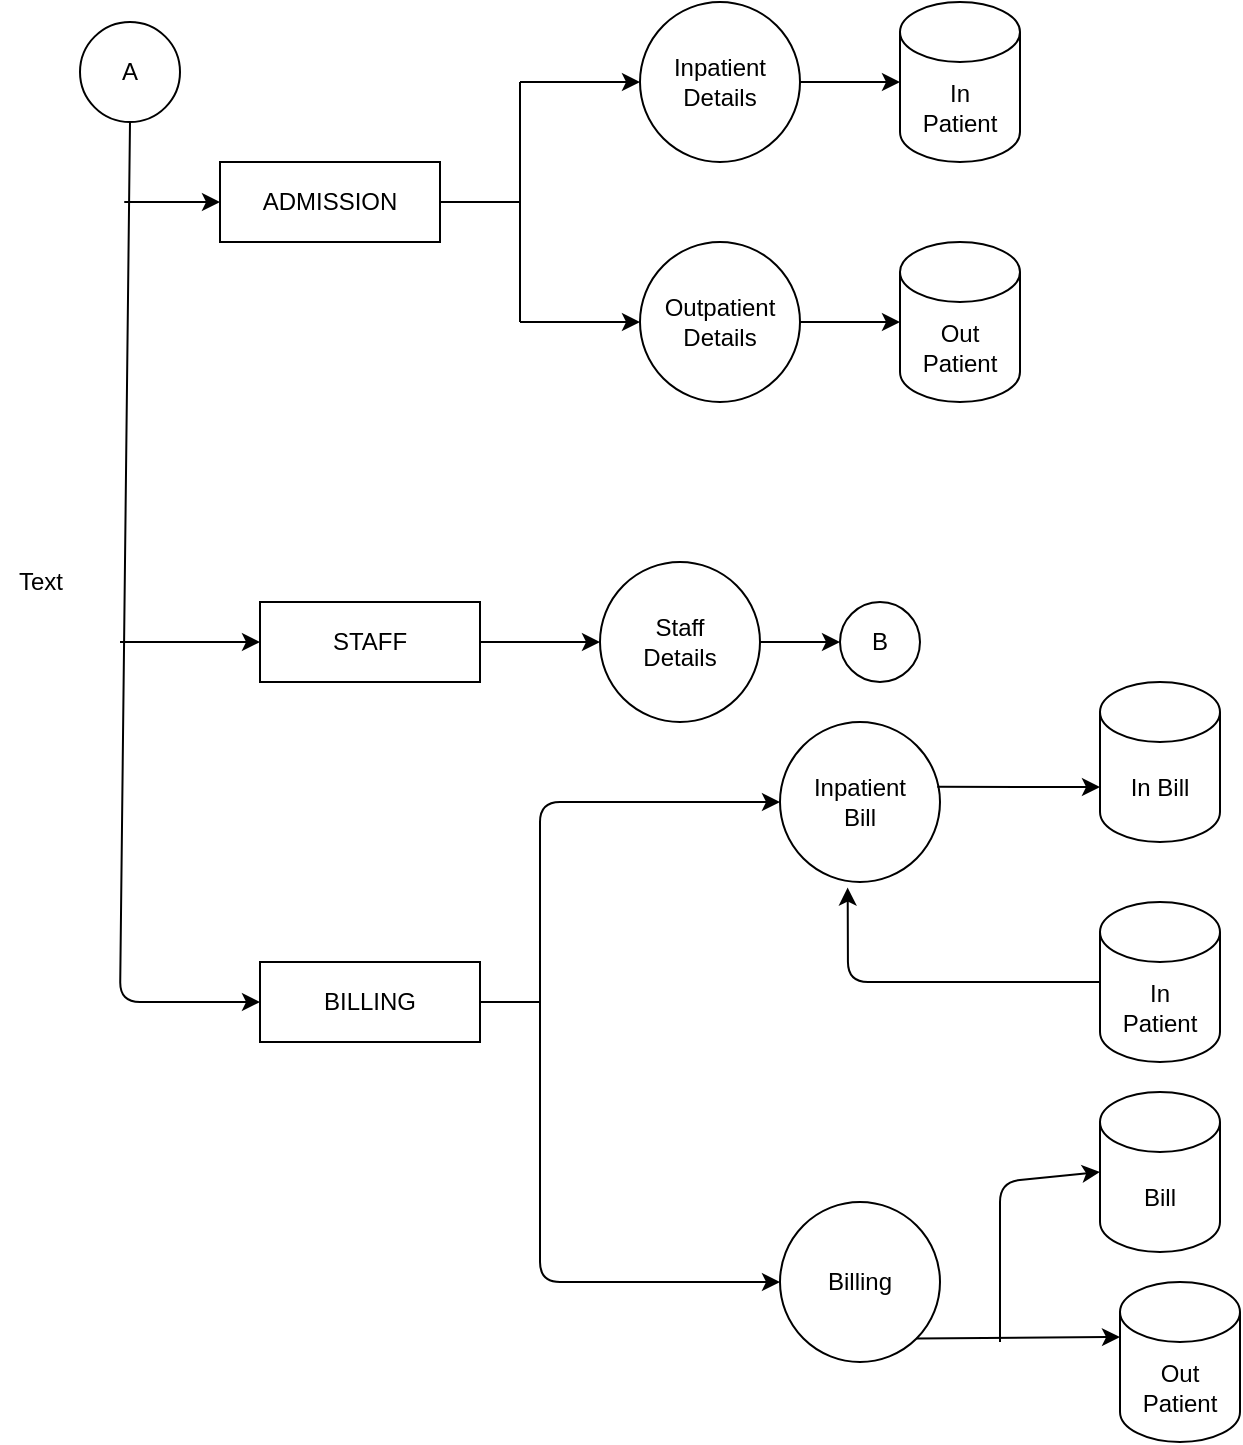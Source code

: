 <mxfile version="14.6.1" type="github">
  <diagram id="xGOAraoEZ1aiz_vKUE-Z" name="Page-1">
    <mxGraphModel dx="1865" dy="580" grid="1" gridSize="10" guides="1" tooltips="1" connect="1" arrows="1" fold="1" page="1" pageScale="1" pageWidth="827" pageHeight="1169" math="0" shadow="0">
      <root>
        <mxCell id="0" />
        <mxCell id="1" parent="0" />
        <mxCell id="sZ7YNYv6WFgdoLJJL-gc-18" value="A" style="ellipse;whiteSpace=wrap;html=1;aspect=fixed;" vertex="1" parent="1">
          <mxGeometry x="20" y="50" width="50" height="50" as="geometry" />
        </mxCell>
        <mxCell id="sZ7YNYv6WFgdoLJJL-gc-19" value="" style="endArrow=classic;html=1;exitX=0.5;exitY=1;exitDx=0;exitDy=0;" edge="1" parent="1" source="sZ7YNYv6WFgdoLJJL-gc-18">
          <mxGeometry width="50" height="50" relative="1" as="geometry">
            <mxPoint x="60" y="250" as="sourcePoint" />
            <mxPoint x="110" y="540" as="targetPoint" />
            <Array as="points">
              <mxPoint x="40" y="540" />
              <mxPoint x="100" y="540" />
            </Array>
          </mxGeometry>
        </mxCell>
        <mxCell id="sZ7YNYv6WFgdoLJJL-gc-20" value="" style="endArrow=classic;html=1;" edge="1" parent="1">
          <mxGeometry width="50" height="50" relative="1" as="geometry">
            <mxPoint x="50" y="140" as="sourcePoint" />
            <mxPoint x="90" y="140" as="targetPoint" />
            <Array as="points">
              <mxPoint x="40" y="140" />
              <mxPoint x="50" y="140" />
            </Array>
          </mxGeometry>
        </mxCell>
        <mxCell id="sZ7YNYv6WFgdoLJJL-gc-21" value="ADMISSION" style="rounded=0;whiteSpace=wrap;html=1;" vertex="1" parent="1">
          <mxGeometry x="90" y="120" width="110" height="40" as="geometry" />
        </mxCell>
        <mxCell id="sZ7YNYv6WFgdoLJJL-gc-22" value="" style="endArrow=none;html=1;" edge="1" parent="1">
          <mxGeometry width="50" height="50" relative="1" as="geometry">
            <mxPoint x="240" y="200" as="sourcePoint" />
            <mxPoint x="240" y="80" as="targetPoint" />
          </mxGeometry>
        </mxCell>
        <mxCell id="sZ7YNYv6WFgdoLJJL-gc-24" value="" style="endArrow=classic;html=1;" edge="1" parent="1">
          <mxGeometry width="50" height="50" relative="1" as="geometry">
            <mxPoint x="240" y="80" as="sourcePoint" />
            <mxPoint x="300" y="80" as="targetPoint" />
          </mxGeometry>
        </mxCell>
        <mxCell id="sZ7YNYv6WFgdoLJJL-gc-25" value="" style="endArrow=classic;html=1;" edge="1" parent="1">
          <mxGeometry width="50" height="50" relative="1" as="geometry">
            <mxPoint x="240" y="200" as="sourcePoint" />
            <mxPoint x="300" y="200" as="targetPoint" />
          </mxGeometry>
        </mxCell>
        <mxCell id="sZ7YNYv6WFgdoLJJL-gc-26" value="" style="endArrow=none;html=1;exitX=1;exitY=0.5;exitDx=0;exitDy=0;" edge="1" parent="1" source="sZ7YNYv6WFgdoLJJL-gc-21">
          <mxGeometry width="50" height="50" relative="1" as="geometry">
            <mxPoint x="210" y="170" as="sourcePoint" />
            <mxPoint x="240" y="140" as="targetPoint" />
          </mxGeometry>
        </mxCell>
        <mxCell id="sZ7YNYv6WFgdoLJJL-gc-27" value="Inpatient&lt;br&gt;Details" style="ellipse;whiteSpace=wrap;html=1;aspect=fixed;" vertex="1" parent="1">
          <mxGeometry x="300" y="40" width="80" height="80" as="geometry" />
        </mxCell>
        <mxCell id="sZ7YNYv6WFgdoLJJL-gc-28" value="Outpatient&lt;br&gt;Details" style="ellipse;whiteSpace=wrap;html=1;aspect=fixed;" vertex="1" parent="1">
          <mxGeometry x="300" y="160" width="80" height="80" as="geometry" />
        </mxCell>
        <mxCell id="sZ7YNYv6WFgdoLJJL-gc-29" value="" style="endArrow=classic;html=1;exitX=1;exitY=0.5;exitDx=0;exitDy=0;" edge="1" parent="1" source="sZ7YNYv6WFgdoLJJL-gc-28">
          <mxGeometry width="50" height="50" relative="1" as="geometry">
            <mxPoint x="400" y="220" as="sourcePoint" />
            <mxPoint x="430" y="200" as="targetPoint" />
          </mxGeometry>
        </mxCell>
        <mxCell id="sZ7YNYv6WFgdoLJJL-gc-31" value="" style="endArrow=classic;html=1;exitX=1;exitY=0.5;exitDx=0;exitDy=0;" edge="1" parent="1" source="sZ7YNYv6WFgdoLJJL-gc-27">
          <mxGeometry width="50" height="50" relative="1" as="geometry">
            <mxPoint x="380" y="90" as="sourcePoint" />
            <mxPoint x="430" y="80" as="targetPoint" />
          </mxGeometry>
        </mxCell>
        <mxCell id="sZ7YNYv6WFgdoLJJL-gc-32" value="In&lt;br&gt;Patient" style="shape=cylinder3;whiteSpace=wrap;html=1;boundedLbl=1;backgroundOutline=1;size=15;" vertex="1" parent="1">
          <mxGeometry x="430" y="40" width="60" height="80" as="geometry" />
        </mxCell>
        <mxCell id="sZ7YNYv6WFgdoLJJL-gc-33" value="Out&lt;br&gt;Patient" style="shape=cylinder3;whiteSpace=wrap;html=1;boundedLbl=1;backgroundOutline=1;size=15;" vertex="1" parent="1">
          <mxGeometry x="430" y="160" width="60" height="80" as="geometry" />
        </mxCell>
        <mxCell id="sZ7YNYv6WFgdoLJJL-gc-34" value="" style="endArrow=classic;html=1;" edge="1" parent="1">
          <mxGeometry width="50" height="50" relative="1" as="geometry">
            <mxPoint x="40" y="360" as="sourcePoint" />
            <mxPoint x="110" y="360" as="targetPoint" />
          </mxGeometry>
        </mxCell>
        <mxCell id="sZ7YNYv6WFgdoLJJL-gc-35" value="STAFF" style="rounded=0;whiteSpace=wrap;html=1;" vertex="1" parent="1">
          <mxGeometry x="110" y="340" width="110" height="40" as="geometry" />
        </mxCell>
        <mxCell id="sZ7YNYv6WFgdoLJJL-gc-36" value="" style="endArrow=classic;html=1;exitX=1;exitY=0.5;exitDx=0;exitDy=0;" edge="1" parent="1" source="sZ7YNYv6WFgdoLJJL-gc-35">
          <mxGeometry width="50" height="50" relative="1" as="geometry">
            <mxPoint x="250" y="380" as="sourcePoint" />
            <mxPoint x="280" y="360" as="targetPoint" />
          </mxGeometry>
        </mxCell>
        <mxCell id="sZ7YNYv6WFgdoLJJL-gc-37" value="Staff&lt;br&gt;Details" style="ellipse;whiteSpace=wrap;html=1;aspect=fixed;" vertex="1" parent="1">
          <mxGeometry x="280" y="320" width="80" height="80" as="geometry" />
        </mxCell>
        <mxCell id="sZ7YNYv6WFgdoLJJL-gc-38" value="" style="endArrow=classic;html=1;exitX=1;exitY=0.5;exitDx=0;exitDy=0;" edge="1" parent="1" source="sZ7YNYv6WFgdoLJJL-gc-37">
          <mxGeometry width="50" height="50" relative="1" as="geometry">
            <mxPoint x="360" y="380" as="sourcePoint" />
            <mxPoint x="400" y="360" as="targetPoint" />
          </mxGeometry>
        </mxCell>
        <mxCell id="sZ7YNYv6WFgdoLJJL-gc-39" value="B" style="ellipse;whiteSpace=wrap;html=1;aspect=fixed;" vertex="1" parent="1">
          <mxGeometry x="400" y="340" width="40" height="40" as="geometry" />
        </mxCell>
        <mxCell id="sZ7YNYv6WFgdoLJJL-gc-40" value="BILLING" style="rounded=0;whiteSpace=wrap;html=1;" vertex="1" parent="1">
          <mxGeometry x="110" y="520" width="110" height="40" as="geometry" />
        </mxCell>
        <mxCell id="sZ7YNYv6WFgdoLJJL-gc-41" value="" style="endArrow=none;html=1;exitX=1;exitY=0.5;exitDx=0;exitDy=0;" edge="1" parent="1" source="sZ7YNYv6WFgdoLJJL-gc-40">
          <mxGeometry width="50" height="50" relative="1" as="geometry">
            <mxPoint x="230" y="560" as="sourcePoint" />
            <mxPoint x="250" y="540" as="targetPoint" />
          </mxGeometry>
        </mxCell>
        <mxCell id="sZ7YNYv6WFgdoLJJL-gc-42" value="" style="endArrow=classic;html=1;" edge="1" parent="1">
          <mxGeometry width="50" height="50" relative="1" as="geometry">
            <mxPoint x="250" y="540" as="sourcePoint" />
            <mxPoint x="370" y="440" as="targetPoint" />
            <Array as="points">
              <mxPoint x="250" y="440" />
            </Array>
          </mxGeometry>
        </mxCell>
        <mxCell id="sZ7YNYv6WFgdoLJJL-gc-43" value="" style="endArrow=classic;html=1;" edge="1" parent="1">
          <mxGeometry width="50" height="50" relative="1" as="geometry">
            <mxPoint x="250" y="540" as="sourcePoint" />
            <mxPoint x="370" y="680" as="targetPoint" />
            <Array as="points">
              <mxPoint x="250" y="680" />
            </Array>
          </mxGeometry>
        </mxCell>
        <mxCell id="sZ7YNYv6WFgdoLJJL-gc-44" value="Inpatient&lt;br&gt;Bill" style="ellipse;whiteSpace=wrap;html=1;aspect=fixed;" vertex="1" parent="1">
          <mxGeometry x="370" y="400" width="80" height="80" as="geometry" />
        </mxCell>
        <mxCell id="sZ7YNYv6WFgdoLJJL-gc-45" value="Billing" style="ellipse;whiteSpace=wrap;html=1;aspect=fixed;" vertex="1" parent="1">
          <mxGeometry x="370" y="640" width="80" height="80" as="geometry" />
        </mxCell>
        <mxCell id="sZ7YNYv6WFgdoLJJL-gc-46" value="In Bill" style="shape=cylinder3;whiteSpace=wrap;html=1;boundedLbl=1;backgroundOutline=1;size=15;" vertex="1" parent="1">
          <mxGeometry x="530" y="380" width="60" height="80" as="geometry" />
        </mxCell>
        <mxCell id="sZ7YNYv6WFgdoLJJL-gc-47" value="In&lt;br&gt;Patient" style="shape=cylinder3;whiteSpace=wrap;html=1;boundedLbl=1;backgroundOutline=1;size=15;" vertex="1" parent="1">
          <mxGeometry x="530" y="490" width="60" height="80" as="geometry" />
        </mxCell>
        <mxCell id="sZ7YNYv6WFgdoLJJL-gc-48" value="Bill" style="shape=cylinder3;whiteSpace=wrap;html=1;boundedLbl=1;backgroundOutline=1;size=15;" vertex="1" parent="1">
          <mxGeometry x="530" y="585" width="60" height="80" as="geometry" />
        </mxCell>
        <mxCell id="sZ7YNYv6WFgdoLJJL-gc-49" value="Out&lt;br&gt;Patient" style="shape=cylinder3;whiteSpace=wrap;html=1;boundedLbl=1;backgroundOutline=1;size=15;" vertex="1" parent="1">
          <mxGeometry x="540" y="680" width="60" height="80" as="geometry" />
        </mxCell>
        <mxCell id="sZ7YNYv6WFgdoLJJL-gc-50" value="" style="endArrow=classic;html=1;entryX=0;entryY=0;entryDx=0;entryDy=27.5;entryPerimeter=0;exitX=1;exitY=1;exitDx=0;exitDy=0;" edge="1" parent="1" source="sZ7YNYv6WFgdoLJJL-gc-45" target="sZ7YNYv6WFgdoLJJL-gc-49">
          <mxGeometry width="50" height="50" relative="1" as="geometry">
            <mxPoint x="470" y="740" as="sourcePoint" />
            <mxPoint x="520" y="690" as="targetPoint" />
          </mxGeometry>
        </mxCell>
        <mxCell id="sZ7YNYv6WFgdoLJJL-gc-51" value="" style="endArrow=classic;html=1;entryX=0;entryY=0.5;entryDx=0;entryDy=0;entryPerimeter=0;" edge="1" parent="1" target="sZ7YNYv6WFgdoLJJL-gc-48">
          <mxGeometry width="50" height="50" relative="1" as="geometry">
            <mxPoint x="480" y="710" as="sourcePoint" />
            <mxPoint x="480" y="600" as="targetPoint" />
            <Array as="points">
              <mxPoint x="480" y="630" />
            </Array>
          </mxGeometry>
        </mxCell>
        <mxCell id="sZ7YNYv6WFgdoLJJL-gc-52" value="" style="endArrow=classic;html=1;exitX=0;exitY=0.5;exitDx=0;exitDy=0;exitPerimeter=0;entryX=0.423;entryY=1.035;entryDx=0;entryDy=0;entryPerimeter=0;" edge="1" parent="1" source="sZ7YNYv6WFgdoLJJL-gc-47" target="sZ7YNYv6WFgdoLJJL-gc-44">
          <mxGeometry width="50" height="50" relative="1" as="geometry">
            <mxPoint x="480" y="540" as="sourcePoint" />
            <mxPoint x="380" y="520" as="targetPoint" />
            <Array as="points">
              <mxPoint x="404" y="530" />
            </Array>
          </mxGeometry>
        </mxCell>
        <mxCell id="sZ7YNYv6WFgdoLJJL-gc-53" value="" style="endArrow=classic;html=1;exitX=0.983;exitY=0.405;exitDx=0;exitDy=0;exitPerimeter=0;entryX=0;entryY=0;entryDx=0;entryDy=52.5;entryPerimeter=0;" edge="1" parent="1" source="sZ7YNYv6WFgdoLJJL-gc-44" target="sZ7YNYv6WFgdoLJJL-gc-46">
          <mxGeometry width="50" height="50" relative="1" as="geometry">
            <mxPoint x="470" y="440" as="sourcePoint" />
            <mxPoint x="520" y="390" as="targetPoint" />
          </mxGeometry>
        </mxCell>
        <mxCell id="sZ7YNYv6WFgdoLJJL-gc-54" value="Text" style="text;html=1;align=center;verticalAlign=middle;resizable=0;points=[];autosize=1;strokeColor=none;" vertex="1" parent="1">
          <mxGeometry x="-20" y="320" width="40" height="20" as="geometry" />
        </mxCell>
      </root>
    </mxGraphModel>
  </diagram>
</mxfile>
